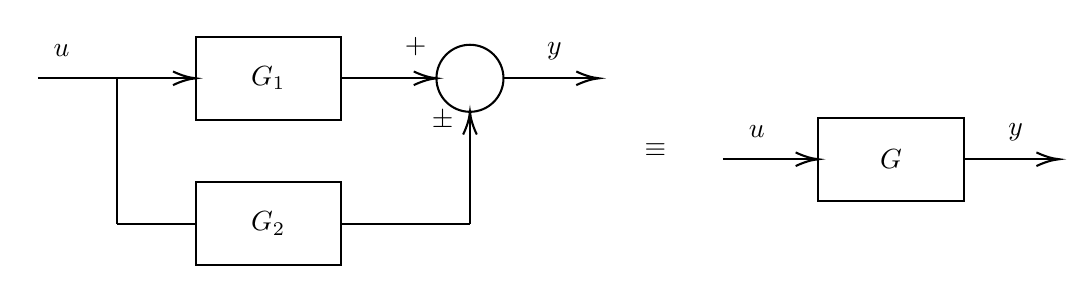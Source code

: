 	
	
	\tikzset{every picture/.style={line width=0.75pt}} %set default line width to 0.75pt        
	
	\begin{tikzpicture}[x=0.75pt,y=0.75pt,yscale=-1,xscale=1]
	%uncomment if require: \path (0,156.667); %set diagram left start at 0, and has height of 156.667
	
	%Shape: Rectangle [id:dp2537797370216679] 
	\draw   (153.5,26.5) -- (223.5,26.5) -- (223.5,66.5) -- (153.5,66.5) -- cycle ;
	%Shape: Rectangle [id:dp008849470703853113] 
	\draw   (153.5,96.5) -- (223.5,96.5) -- (223.5,136.5) -- (153.5,136.5) -- cycle ;
	%Straight Lines [id:da920241196233377] 
	\draw    (223.5,46.5) -- (267.5,46.5) ;
	\draw [shift={(269.5,46.5)}, rotate = 180] [color={rgb, 255:red, 0; green, 0; blue, 0 }  ][line width=0.75]    (10.93,-3.29) .. controls (6.95,-1.4) and (3.31,-0.3) .. (0,0) .. controls (3.31,0.3) and (6.95,1.4) .. (10.93,3.29)   ;
	
	%Straight Lines [id:da3956988512580457] 
	\draw    (301.8,46.5) -- (345.8,46.5) ;
	\draw [shift={(347.8,46.5)}, rotate = 180] [color={rgb, 255:red, 0; green, 0; blue, 0 }  ][line width=0.75]    (10.93,-3.29) .. controls (6.95,-1.4) and (3.31,-0.3) .. (0,0) .. controls (3.31,0.3) and (6.95,1.4) .. (10.93,3.29)   ;
	
	%Straight Lines [id:da45330941436301075] 
	\draw    (77.5,46.5) -- (151.5,46.5) ;
	\draw [shift={(153.5,46.5)}, rotate = 180] [color={rgb, 255:red, 0; green, 0; blue, 0 }  ][line width=0.75]    (10.93,-3.29) .. controls (6.95,-1.4) and (3.31,-0.3) .. (0,0) .. controls (3.31,0.3) and (6.95,1.4) .. (10.93,3.29)   ;
	
	%Shape: Rectangle [id:dp7875612791922739] 
	\draw   (453.5,65.5) -- (523.5,65.5) -- (523.5,105.5) -- (453.5,105.5) -- cycle ;
	%Straight Lines [id:da4998467873740766] 
	\draw    (523.5,85.5) -- (567.5,85.5) ;
	\draw [shift={(569.5,85.5)}, rotate = 180] [color={rgb, 255:red, 0; green, 0; blue, 0 }  ][line width=0.75]    (10.93,-3.29) .. controls (6.95,-1.4) and (3.31,-0.3) .. (0,0) .. controls (3.31,0.3) and (6.95,1.4) .. (10.93,3.29)   ;
	
	%Straight Lines [id:da869726945090177] 
	\draw    (407.5,85.5) -- (451.5,85.5) ;
	\draw [shift={(453.5,85.5)}, rotate = 180] [color={rgb, 255:red, 0; green, 0; blue, 0 }  ][line width=0.75]    (10.93,-3.29) .. controls (6.95,-1.4) and (3.31,-0.3) .. (0,0) .. controls (3.31,0.3) and (6.95,1.4) .. (10.93,3.29)   ;
	
	%Flowchart: Connector [id:dp37886477247374284] 
	\draw   (269.5,46.5) .. controls (269.5,37.58) and (276.73,30.35) .. (285.65,30.35) .. controls (294.57,30.35) and (301.8,37.58) .. (301.8,46.5) .. controls (301.8,55.42) and (294.57,62.65) .. (285.65,62.65) .. controls (276.73,62.65) and (269.5,55.42) .. (269.5,46.5) -- cycle ;
	%Straight Lines [id:da4643477020568181] 
	\draw    (285.65,116.5) -- (285.65,64.65) ;
	\draw [shift={(285.65,62.65)}, rotate = 450] [color={rgb, 255:red, 0; green, 0; blue, 0 }  ][line width=0.75]    (10.93,-3.29) .. controls (6.95,-1.4) and (3.31,-0.3) .. (0,0) .. controls (3.31,0.3) and (6.95,1.4) .. (10.93,3.29)   ;
	
	%Straight Lines [id:da15310891193572584] 
	\draw    (223.5,116.5) -- (285.65,116.5) ;
	
	
	%Straight Lines [id:da24531771565102178] 
	\draw    (115.5,116.5) -- (153.5,116.5) ;
	
	
	%Straight Lines [id:da6554585448291919] 
	\draw    (115.5,116.5) -- (115.5,46.5) ;
	
	
	
	% Text Node
	\draw (188.5,46.5) node   {$G_{1}$};
	% Text Node
	\draw (188.5,116.5) node   {$G_{2}$};
	% Text Node
	\draw (488.5,85.5) node   {$G$};
	% Text Node
	\draw (259.5,31) node   {$+$};
	% Text Node
	\draw (272.5,67) node   {$\pm $};
	% Text Node
	\draw (375,81) node   {$\equiv $};
	% Text Node
	\draw (423.84,72.33) node   {$u$};
	% Text Node
	\draw (548.52,72.33) node   {$y$};
	% Text Node
	\draw (88.91,33.33) node   {$u$};
	% Text Node
	\draw (326.28,33.33) node   {$y$};
	
	
	\end{tikzpicture}
